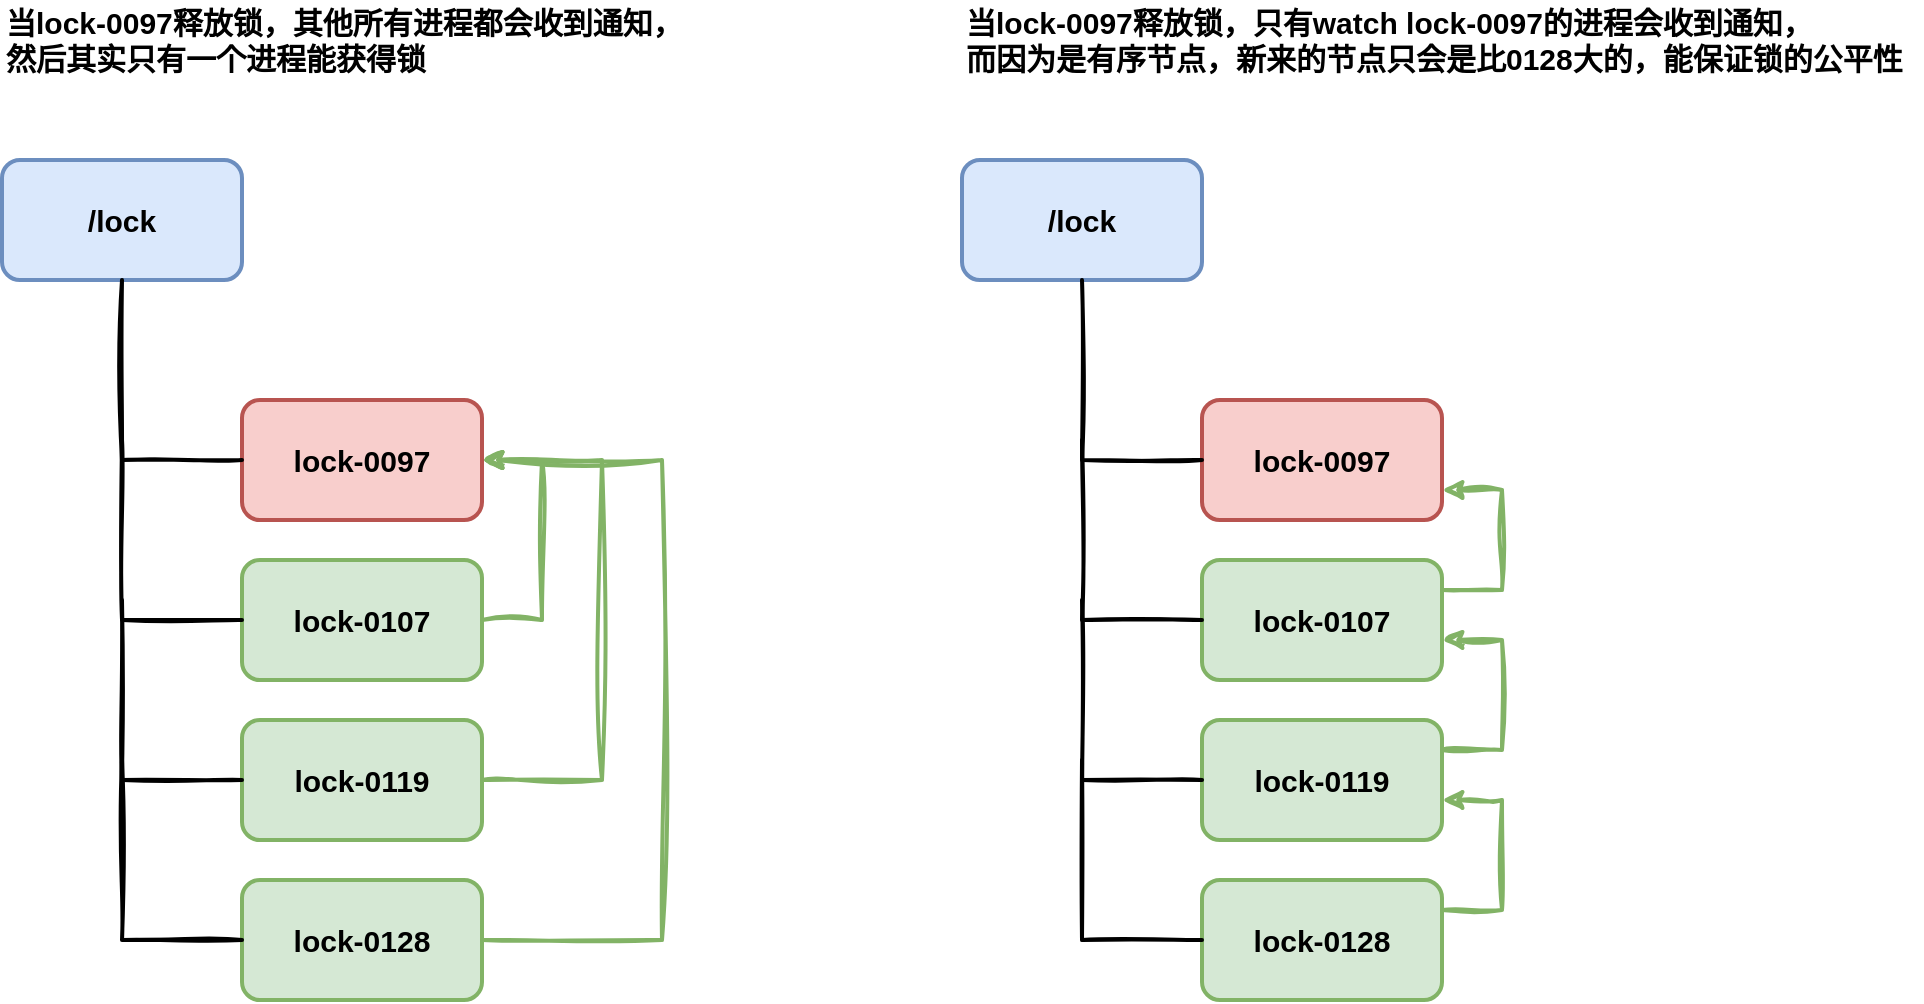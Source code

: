 <mxfile version="20.7.4" type="github">
  <diagram id="9XZSAncqw5KXEaSI_727" name="第 1 页">
    <mxGraphModel dx="1363" dy="847" grid="1" gridSize="10" guides="1" tooltips="1" connect="1" arrows="1" fold="1" page="1" pageScale="1" pageWidth="827" pageHeight="1169" math="0" shadow="0">
      <root>
        <mxCell id="0" />
        <mxCell id="1" parent="0" />
        <mxCell id="DZZTnn5RCQIR0ECGldkG-1" value="/lock" style="rounded=1;whiteSpace=wrap;html=1;strokeWidth=2;fillWeight=4;hachureGap=8;hachureAngle=45;fillColor=#dae8fc;strokeColor=#6c8ebf;fontSize=15;fontStyle=1" vertex="1" parent="1">
          <mxGeometry x="160" y="160" width="120" height="60" as="geometry" />
        </mxCell>
        <mxCell id="DZZTnn5RCQIR0ECGldkG-2" value="lock-0097" style="rounded=1;whiteSpace=wrap;html=1;strokeWidth=2;fillWeight=4;hachureGap=8;hachureAngle=45;fillColor=#f8cecc;strokeColor=#b85450;fontSize=15;fontStyle=1" vertex="1" parent="1">
          <mxGeometry x="280" y="280" width="120" height="60" as="geometry" />
        </mxCell>
        <mxCell id="DZZTnn5RCQIR0ECGldkG-3" value="&lt;span style=&quot;font-size: 15px; font-weight: 700;&quot;&gt;lock-0107&lt;/span&gt;" style="rounded=1;whiteSpace=wrap;html=1;strokeWidth=2;fillWeight=4;hachureGap=8;hachureAngle=45;fillColor=#d5e8d4;strokeColor=#82b366;" vertex="1" parent="1">
          <mxGeometry x="280" y="360" width="120" height="60" as="geometry" />
        </mxCell>
        <mxCell id="DZZTnn5RCQIR0ECGldkG-4" value="&lt;span style=&quot;font-size: 15px; font-weight: 700;&quot;&gt;lock-0119&lt;/span&gt;" style="rounded=1;whiteSpace=wrap;html=1;strokeWidth=2;fillWeight=4;hachureGap=8;hachureAngle=45;fillColor=#d5e8d4;strokeColor=#82b366;" vertex="1" parent="1">
          <mxGeometry x="280" y="440" width="120" height="60" as="geometry" />
        </mxCell>
        <mxCell id="DZZTnn5RCQIR0ECGldkG-5" value="&lt;span style=&quot;font-size: 15px; font-weight: 700;&quot;&gt;lock-0128&lt;/span&gt;" style="rounded=1;whiteSpace=wrap;html=1;strokeWidth=2;fillWeight=4;hachureGap=8;hachureAngle=45;fillColor=#d5e8d4;strokeColor=#82b366;" vertex="1" parent="1">
          <mxGeometry x="280" y="520" width="120" height="60" as="geometry" />
        </mxCell>
        <mxCell id="DZZTnn5RCQIR0ECGldkG-6" value="&lt;span style=&quot;font-size: 15px; font-weight: 700;&quot;&gt;/lock&lt;/span&gt;" style="rounded=1;whiteSpace=wrap;html=1;strokeWidth=2;fillWeight=4;hachureGap=8;hachureAngle=45;fillColor=#dae8fc;strokeColor=#6c8ebf;" vertex="1" parent="1">
          <mxGeometry x="640" y="160" width="120" height="60" as="geometry" />
        </mxCell>
        <mxCell id="DZZTnn5RCQIR0ECGldkG-11" value="" style="endArrow=classic;html=1;rounded=0;sketch=1;curveFitting=1;jiggle=2;strokeWidth=2;exitX=1;exitY=0.5;exitDx=0;exitDy=0;entryX=1;entryY=0.5;entryDx=0;entryDy=0;fillColor=#d5e8d4;strokeColor=#82b366;" edge="1" parent="1" source="DZZTnn5RCQIR0ECGldkG-3" target="DZZTnn5RCQIR0ECGldkG-2">
          <mxGeometry width="50" height="50" relative="1" as="geometry">
            <mxPoint x="600" y="400" as="sourcePoint" />
            <mxPoint x="650" y="350" as="targetPoint" />
            <Array as="points">
              <mxPoint x="430" y="390" />
              <mxPoint x="430" y="310" />
            </Array>
          </mxGeometry>
        </mxCell>
        <mxCell id="DZZTnn5RCQIR0ECGldkG-12" value="" style="endArrow=classic;html=1;rounded=0;sketch=1;curveFitting=1;jiggle=2;strokeWidth=2;exitX=1;exitY=0.5;exitDx=0;exitDy=0;fillColor=#d5e8d4;strokeColor=#82b366;" edge="1" parent="1" source="DZZTnn5RCQIR0ECGldkG-4">
          <mxGeometry width="50" height="50" relative="1" as="geometry">
            <mxPoint x="410" y="400" as="sourcePoint" />
            <mxPoint x="400" y="310" as="targetPoint" />
            <Array as="points">
              <mxPoint x="460" y="470" />
              <mxPoint x="460" y="310" />
            </Array>
          </mxGeometry>
        </mxCell>
        <mxCell id="DZZTnn5RCQIR0ECGldkG-13" value="" style="endArrow=classic;html=1;rounded=0;sketch=1;curveFitting=1;jiggle=2;strokeWidth=2;exitX=1;exitY=0.5;exitDx=0;exitDy=0;fillColor=#d5e8d4;strokeColor=#82b366;" edge="1" parent="1" source="DZZTnn5RCQIR0ECGldkG-5">
          <mxGeometry width="50" height="50" relative="1" as="geometry">
            <mxPoint x="470" y="570" as="sourcePoint" />
            <mxPoint x="400" y="310" as="targetPoint" />
            <Array as="points">
              <mxPoint x="490" y="550" />
              <mxPoint x="490" y="310" />
            </Array>
          </mxGeometry>
        </mxCell>
        <mxCell id="DZZTnn5RCQIR0ECGldkG-14" value="lock-0097" style="rounded=1;whiteSpace=wrap;html=1;strokeWidth=2;fillWeight=4;hachureGap=8;hachureAngle=45;fillColor=#f8cecc;strokeColor=#b85450;fontSize=15;fontStyle=1" vertex="1" parent="1">
          <mxGeometry x="760" y="280" width="120" height="60" as="geometry" />
        </mxCell>
        <mxCell id="DZZTnn5RCQIR0ECGldkG-15" value="&lt;span style=&quot;font-size: 15px; font-weight: 700;&quot;&gt;lock-0107&lt;/span&gt;" style="rounded=1;whiteSpace=wrap;html=1;strokeWidth=2;fillWeight=4;hachureGap=8;hachureAngle=45;fillColor=#d5e8d4;strokeColor=#82b366;" vertex="1" parent="1">
          <mxGeometry x="760" y="360" width="120" height="60" as="geometry" />
        </mxCell>
        <mxCell id="DZZTnn5RCQIR0ECGldkG-16" value="&lt;span style=&quot;font-size: 15px; font-weight: 700;&quot;&gt;lock-0119&lt;/span&gt;" style="rounded=1;whiteSpace=wrap;html=1;strokeWidth=2;fillWeight=4;hachureGap=8;hachureAngle=45;fillColor=#d5e8d4;strokeColor=#82b366;" vertex="1" parent="1">
          <mxGeometry x="760" y="440" width="120" height="60" as="geometry" />
        </mxCell>
        <mxCell id="DZZTnn5RCQIR0ECGldkG-17" value="&lt;span style=&quot;font-size: 15px; font-weight: 700;&quot;&gt;lock-0128&lt;/span&gt;" style="rounded=1;whiteSpace=wrap;html=1;strokeWidth=2;fillWeight=4;hachureGap=8;hachureAngle=45;fillColor=#d5e8d4;strokeColor=#82b366;" vertex="1" parent="1">
          <mxGeometry x="760" y="520" width="120" height="60" as="geometry" />
        </mxCell>
        <mxCell id="DZZTnn5RCQIR0ECGldkG-18" value="" style="endArrow=classic;html=1;rounded=0;sketch=1;curveFitting=1;jiggle=2;strokeWidth=2;exitX=1;exitY=0.25;exitDx=0;exitDy=0;entryX=1;entryY=0.75;entryDx=0;entryDy=0;fillColor=#d5e8d4;strokeColor=#82b366;" edge="1" parent="1" source="DZZTnn5RCQIR0ECGldkG-15" target="DZZTnn5RCQIR0ECGldkG-14">
          <mxGeometry x="0.429" y="-440" width="50" height="50" relative="1" as="geometry">
            <mxPoint x="880" y="380" as="sourcePoint" />
            <mxPoint x="910" y="300" as="targetPoint" />
            <Array as="points">
              <mxPoint x="910" y="375" />
              <mxPoint x="910" y="325" />
            </Array>
            <mxPoint as="offset" />
          </mxGeometry>
        </mxCell>
        <mxCell id="DZZTnn5RCQIR0ECGldkG-19" value="" style="endArrow=classic;html=1;rounded=0;sketch=1;curveFitting=1;jiggle=2;strokeWidth=2;exitX=1;exitY=0.25;exitDx=0;exitDy=0;entryX=1;entryY=0.5;entryDx=0;entryDy=0;fillColor=#d5e8d4;strokeColor=#82b366;" edge="1" parent="1" source="DZZTnn5RCQIR0ECGldkG-16">
          <mxGeometry x="0.429" y="-440" width="50" height="50" relative="1" as="geometry">
            <mxPoint x="880" y="480" as="sourcePoint" />
            <mxPoint x="880" y="400" as="targetPoint" />
            <Array as="points">
              <mxPoint x="910" y="455" />
              <mxPoint x="910" y="400" />
            </Array>
            <mxPoint as="offset" />
          </mxGeometry>
        </mxCell>
        <mxCell id="DZZTnn5RCQIR0ECGldkG-20" value="" style="endArrow=classic;html=1;rounded=0;sketch=1;curveFitting=1;jiggle=2;strokeWidth=2;exitX=1;exitY=0.25;exitDx=0;exitDy=0;entryX=1;entryY=0.5;entryDx=0;entryDy=0;fillColor=#d5e8d4;strokeColor=#82b366;" edge="1" parent="1">
          <mxGeometry x="0.429" y="-440" width="50" height="50" relative="1" as="geometry">
            <mxPoint x="880" y="535" as="sourcePoint" />
            <mxPoint x="880" y="480" as="targetPoint" />
            <Array as="points">
              <mxPoint x="910" y="535" />
              <mxPoint x="910" y="480" />
            </Array>
            <mxPoint as="offset" />
          </mxGeometry>
        </mxCell>
        <mxCell id="DZZTnn5RCQIR0ECGldkG-23" value="" style="endArrow=none;html=1;rounded=0;sketch=1;strokeWidth=2;fontSize=15;entryX=0.5;entryY=1;entryDx=0;entryDy=0;exitX=0;exitY=0.5;exitDx=0;exitDy=0;" edge="1" parent="1" source="DZZTnn5RCQIR0ECGldkG-2" target="DZZTnn5RCQIR0ECGldkG-1">
          <mxGeometry width="50" height="50" relative="1" as="geometry">
            <mxPoint x="180" y="350" as="sourcePoint" />
            <mxPoint x="230" y="300" as="targetPoint" />
            <Array as="points">
              <mxPoint x="220" y="310" />
            </Array>
          </mxGeometry>
        </mxCell>
        <mxCell id="DZZTnn5RCQIR0ECGldkG-24" value="" style="endArrow=none;html=1;rounded=0;sketch=1;strokeWidth=2;fontSize=15;entryX=0.5;entryY=1;entryDx=0;entryDy=0;exitX=0;exitY=0.5;exitDx=0;exitDy=0;" edge="1" parent="1">
          <mxGeometry width="50" height="50" relative="1" as="geometry">
            <mxPoint x="280" y="390" as="sourcePoint" />
            <mxPoint x="220" y="300" as="targetPoint" />
            <Array as="points">
              <mxPoint x="220" y="390" />
            </Array>
          </mxGeometry>
        </mxCell>
        <mxCell id="DZZTnn5RCQIR0ECGldkG-25" value="" style="endArrow=none;html=1;rounded=0;sketch=1;strokeWidth=2;fontSize=15;entryX=0.5;entryY=1;entryDx=0;entryDy=0;exitX=0;exitY=0.5;exitDx=0;exitDy=0;" edge="1" parent="1">
          <mxGeometry width="50" height="50" relative="1" as="geometry">
            <mxPoint x="280" y="470" as="sourcePoint" />
            <mxPoint x="220" y="380" as="targetPoint" />
            <Array as="points">
              <mxPoint x="220" y="470" />
            </Array>
          </mxGeometry>
        </mxCell>
        <mxCell id="DZZTnn5RCQIR0ECGldkG-26" value="" style="endArrow=none;html=1;rounded=0;sketch=1;strokeWidth=2;fontSize=15;entryX=0.5;entryY=1;entryDx=0;entryDy=0;exitX=0;exitY=0.5;exitDx=0;exitDy=0;" edge="1" parent="1">
          <mxGeometry width="50" height="50" relative="1" as="geometry">
            <mxPoint x="280" y="550" as="sourcePoint" />
            <mxPoint x="220" y="460" as="targetPoint" />
            <Array as="points">
              <mxPoint x="220" y="550" />
            </Array>
          </mxGeometry>
        </mxCell>
        <mxCell id="DZZTnn5RCQIR0ECGldkG-27" value="" style="endArrow=none;html=1;rounded=0;sketch=1;strokeWidth=2;fontSize=15;entryX=0.5;entryY=1;entryDx=0;entryDy=0;exitX=0;exitY=0.5;exitDx=0;exitDy=0;" edge="1" parent="1">
          <mxGeometry width="50" height="50" relative="1" as="geometry">
            <mxPoint x="760" y="310" as="sourcePoint" />
            <mxPoint x="700" y="220" as="targetPoint" />
            <Array as="points">
              <mxPoint x="700" y="310" />
            </Array>
          </mxGeometry>
        </mxCell>
        <mxCell id="DZZTnn5RCQIR0ECGldkG-28" value="" style="endArrow=none;html=1;rounded=0;sketch=1;strokeWidth=2;fontSize=15;entryX=0.5;entryY=1;entryDx=0;entryDy=0;exitX=0;exitY=0.5;exitDx=0;exitDy=0;" edge="1" parent="1">
          <mxGeometry width="50" height="50" relative="1" as="geometry">
            <mxPoint x="760" y="390" as="sourcePoint" />
            <mxPoint x="700" y="300" as="targetPoint" />
            <Array as="points">
              <mxPoint x="700" y="390" />
            </Array>
          </mxGeometry>
        </mxCell>
        <mxCell id="DZZTnn5RCQIR0ECGldkG-29" value="" style="endArrow=none;html=1;rounded=0;sketch=1;strokeWidth=2;fontSize=15;entryX=0.5;entryY=1;entryDx=0;entryDy=0;exitX=0;exitY=0.5;exitDx=0;exitDy=0;" edge="1" parent="1">
          <mxGeometry width="50" height="50" relative="1" as="geometry">
            <mxPoint x="760" y="470" as="sourcePoint" />
            <mxPoint x="700" y="380" as="targetPoint" />
            <Array as="points">
              <mxPoint x="700" y="470" />
            </Array>
          </mxGeometry>
        </mxCell>
        <mxCell id="DZZTnn5RCQIR0ECGldkG-30" value="" style="endArrow=none;html=1;rounded=0;sketch=1;strokeWidth=2;fontSize=15;entryX=0.5;entryY=1;entryDx=0;entryDy=0;exitX=0;exitY=0.5;exitDx=0;exitDy=0;" edge="1" parent="1">
          <mxGeometry width="50" height="50" relative="1" as="geometry">
            <mxPoint x="760" y="550" as="sourcePoint" />
            <mxPoint x="700" y="460" as="targetPoint" />
            <Array as="points">
              <mxPoint x="700" y="550" />
            </Array>
          </mxGeometry>
        </mxCell>
        <mxCell id="DZZTnn5RCQIR0ECGldkG-31" value="当lock-0097释放锁，其他所有进程都会收到通知，&lt;br&gt;然后其实只有一个进程能获得锁" style="text;strokeColor=none;fillColor=none;html=1;fontSize=15;fontStyle=1;verticalAlign=middle;align=left;sketch=0;" vertex="1" parent="1">
          <mxGeometry x="160" y="80" width="360" height="40" as="geometry" />
        </mxCell>
        <mxCell id="DZZTnn5RCQIR0ECGldkG-32" value="当lock-0097释放锁，只有watch lock-0097的进程会收到通知，&lt;br&gt;而因为是有序节点，新来的节点只会是比0128大的，能保证锁的公平性" style="text;strokeColor=none;fillColor=none;html=1;fontSize=15;fontStyle=1;verticalAlign=middle;align=left;sketch=0;" vertex="1" parent="1">
          <mxGeometry x="640" y="80" width="480" height="40" as="geometry" />
        </mxCell>
      </root>
    </mxGraphModel>
  </diagram>
</mxfile>
